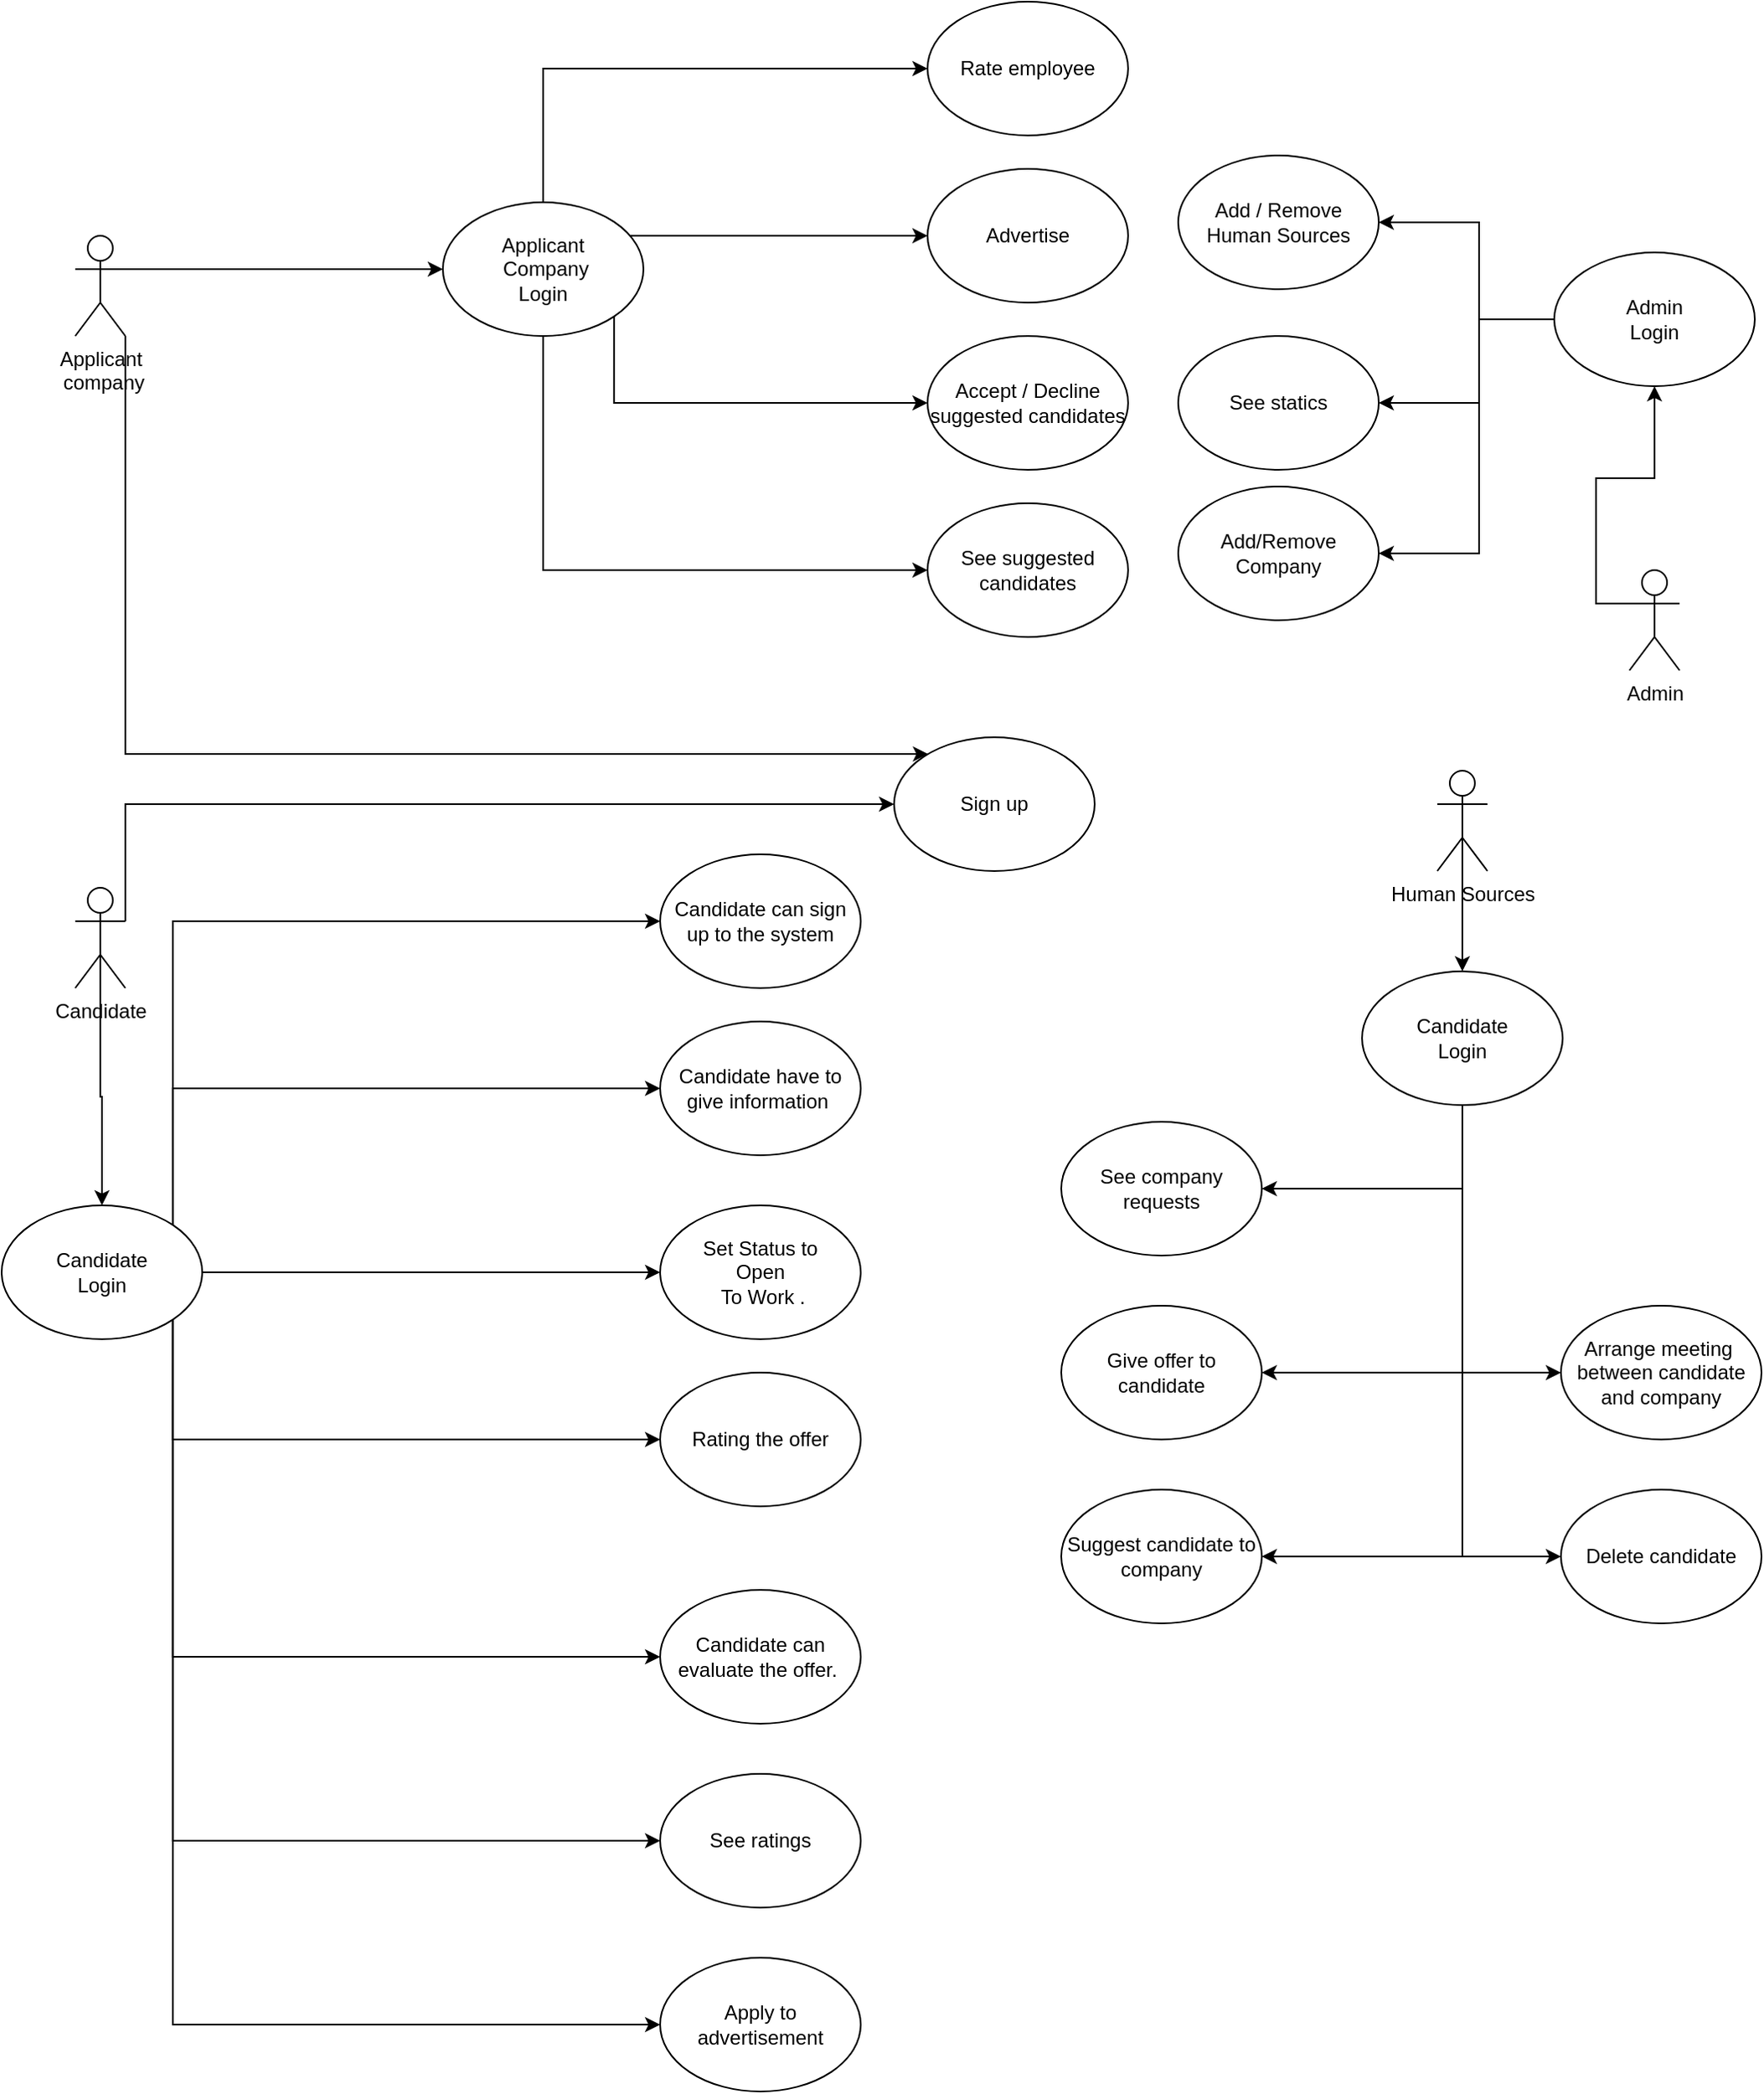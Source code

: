<mxfile version="14.6.10" type="github"><diagram id="C5RBs43oDa-KdzZeNtuy" name="Page-1"><mxGraphModel dx="2001" dy="645" grid="1" gridSize="10" guides="1" tooltips="1" connect="1" arrows="1" fold="1" page="1" pageScale="1" pageWidth="827" pageHeight="1169" math="0" shadow="0"><root><mxCell id="WIyWlLk6GJQsqaUBKTNV-0"/><mxCell id="WIyWlLk6GJQsqaUBKTNV-1" parent="WIyWlLk6GJQsqaUBKTNV-0"/><mxCell id="mPmEqUZSQ_KVpWYIf6Rs-14" style="edgeStyle=orthogonalEdgeStyle;rounded=0;orthogonalLoop=1;jettySize=auto;html=1;exitX=0;exitY=0.333;exitDx=0;exitDy=0;exitPerimeter=0;entryX=0.5;entryY=1;entryDx=0;entryDy=0;" parent="WIyWlLk6GJQsqaUBKTNV-1" source="p8sUAyVJWzeTO4ztUlNU-0" target="mPmEqUZSQ_KVpWYIf6Rs-9" edge="1"><mxGeometry relative="1" as="geometry"/></mxCell><mxCell id="p8sUAyVJWzeTO4ztUlNU-0" value="Admin" style="shape=umlActor;verticalLabelPosition=bottom;verticalAlign=top;html=1;outlineConnect=0;" parent="WIyWlLk6GJQsqaUBKTNV-1" vertex="1"><mxGeometry x="740" y="400" width="30" height="60" as="geometry"/></mxCell><mxCell id="mPmEqUZSQ_KVpWYIf6Rs-44" style="edgeStyle=orthogonalEdgeStyle;rounded=0;orthogonalLoop=1;jettySize=auto;html=1;exitX=1;exitY=0.333;exitDx=0;exitDy=0;exitPerimeter=0;entryX=0;entryY=0.5;entryDx=0;entryDy=0;" parent="WIyWlLk6GJQsqaUBKTNV-1" source="p8sUAyVJWzeTO4ztUlNU-2" target="p8sUAyVJWzeTO4ztUlNU-23" edge="1"><mxGeometry relative="1" as="geometry"><Array as="points"><mxPoint x="-160" y="540"/></Array></mxGeometry></mxCell><mxCell id="mPmEqUZSQ_KVpWYIf6Rs-57" style="edgeStyle=orthogonalEdgeStyle;rounded=0;orthogonalLoop=1;jettySize=auto;html=1;exitX=0.5;exitY=0.5;exitDx=0;exitDy=0;exitPerimeter=0;entryX=0.5;entryY=0;entryDx=0;entryDy=0;" parent="WIyWlLk6GJQsqaUBKTNV-1" source="p8sUAyVJWzeTO4ztUlNU-2" target="mPmEqUZSQ_KVpWYIf6Rs-20" edge="1"><mxGeometry relative="1" as="geometry"/></mxCell><mxCell id="p8sUAyVJWzeTO4ztUlNU-2" value="Candidate" style="shape=umlActor;verticalLabelPosition=bottom;verticalAlign=top;html=1;outlineConnect=0;" parent="WIyWlLk6GJQsqaUBKTNV-1" vertex="1"><mxGeometry x="-190" y="590" width="30" height="60" as="geometry"/></mxCell><mxCell id="mPmEqUZSQ_KVpWYIf6Rs-18" style="edgeStyle=orthogonalEdgeStyle;rounded=0;orthogonalLoop=1;jettySize=auto;html=1;exitX=1;exitY=1;exitDx=0;exitDy=0;exitPerimeter=0;" parent="WIyWlLk6GJQsqaUBKTNV-1" source="p8sUAyVJWzeTO4ztUlNU-3" target="p8sUAyVJWzeTO4ztUlNU-23" edge="1"><mxGeometry relative="1" as="geometry"><Array as="points"><mxPoint x="-160" y="510"/></Array></mxGeometry></mxCell><mxCell id="mPmEqUZSQ_KVpWYIf6Rs-46" style="edgeStyle=orthogonalEdgeStyle;rounded=0;orthogonalLoop=1;jettySize=auto;html=1;exitX=1;exitY=0.333;exitDx=0;exitDy=0;exitPerimeter=0;entryX=0;entryY=0.5;entryDx=0;entryDy=0;" parent="WIyWlLk6GJQsqaUBKTNV-1" source="p8sUAyVJWzeTO4ztUlNU-3" target="mPmEqUZSQ_KVpWYIf6Rs-1" edge="1"><mxGeometry relative="1" as="geometry"><Array as="points"><mxPoint x="-90" y="220"/></Array></mxGeometry></mxCell><mxCell id="p8sUAyVJWzeTO4ztUlNU-3" value="Applicant&lt;br&gt;&amp;nbsp;company" style="shape=umlActor;verticalLabelPosition=bottom;verticalAlign=top;html=1;outlineConnect=0;" parent="WIyWlLk6GJQsqaUBKTNV-1" vertex="1"><mxGeometry x="-190" y="200" width="30" height="60" as="geometry"/></mxCell><mxCell id="p8sUAyVJWzeTO4ztUlNU-20" value="See statics" style="ellipse;whiteSpace=wrap;html=1;" parent="WIyWlLk6GJQsqaUBKTNV-1" vertex="1"><mxGeometry x="470" y="260" width="120" height="80" as="geometry"/></mxCell><mxCell id="p8sUAyVJWzeTO4ztUlNU-23" value="Sign up" style="ellipse;whiteSpace=wrap;html=1;" parent="WIyWlLk6GJQsqaUBKTNV-1" vertex="1"><mxGeometry x="300" y="500" width="120" height="80" as="geometry"/></mxCell><mxCell id="p8sUAyVJWzeTO4ztUlNU-27" value="Candidate can sign up to the system" style="ellipse;whiteSpace=wrap;html=1;" parent="WIyWlLk6GJQsqaUBKTNV-1" vertex="1"><mxGeometry x="160" y="570" width="120" height="80" as="geometry"/></mxCell><mxCell id="p8sUAyVJWzeTO4ztUlNU-28" value="Candidate can evaluate the offer.&amp;nbsp;" style="ellipse;whiteSpace=wrap;html=1;" parent="WIyWlLk6GJQsqaUBKTNV-1" vertex="1"><mxGeometry x="160" y="1010" width="120" height="80" as="geometry"/></mxCell><mxCell id="p8sUAyVJWzeTO4ztUlNU-29" value="Candidate have to give information&amp;nbsp;" style="ellipse;whiteSpace=wrap;html=1;" parent="WIyWlLk6GJQsqaUBKTNV-1" vertex="1"><mxGeometry x="160" y="670" width="120" height="80" as="geometry"/></mxCell><mxCell id="p8sUAyVJWzeTO4ztUlNU-30" value="See ratings" style="ellipse;whiteSpace=wrap;html=1;" parent="WIyWlLk6GJQsqaUBKTNV-1" vertex="1"><mxGeometry x="160" y="1120" width="120" height="80" as="geometry"/></mxCell><mxCell id="p8sUAyVJWzeTO4ztUlNU-31" value="Apply to advertisement" style="ellipse;whiteSpace=wrap;html=1;" parent="WIyWlLk6GJQsqaUBKTNV-1" vertex="1"><mxGeometry x="160" y="1230" width="120" height="80" as="geometry"/></mxCell><mxCell id="p8sUAyVJWzeTO4ztUlNU-32" value="Set Status to &lt;br&gt;Open&lt;br&gt;&amp;nbsp;To Work ." style="ellipse;whiteSpace=wrap;html=1;" parent="WIyWlLk6GJQsqaUBKTNV-1" vertex="1"><mxGeometry x="160" y="780" width="120" height="80" as="geometry"/></mxCell><mxCell id="p8sUAyVJWzeTO4ztUlNU-33" value="Rating the offer" style="ellipse;whiteSpace=wrap;html=1;" parent="WIyWlLk6GJQsqaUBKTNV-1" vertex="1"><mxGeometry x="160" y="880" width="120" height="80" as="geometry"/></mxCell><mxCell id="p8sUAyVJWzeTO4ztUlNU-41" value="See company requests" style="ellipse;whiteSpace=wrap;html=1;" parent="WIyWlLk6GJQsqaUBKTNV-1" vertex="1"><mxGeometry x="400" y="730" width="120" height="80" as="geometry"/></mxCell><mxCell id="p8sUAyVJWzeTO4ztUlNU-42" value="Give offer to candidate" style="ellipse;whiteSpace=wrap;html=1;" parent="WIyWlLk6GJQsqaUBKTNV-1" vertex="1"><mxGeometry x="400" y="840" width="120" height="80" as="geometry"/></mxCell><mxCell id="p8sUAyVJWzeTO4ztUlNU-43" value="Suggest candidate to company" style="ellipse;whiteSpace=wrap;html=1;" parent="WIyWlLk6GJQsqaUBKTNV-1" vertex="1"><mxGeometry x="400" y="950" width="120" height="80" as="geometry"/></mxCell><mxCell id="p8sUAyVJWzeTO4ztUlNU-44" value="Delete candidate" style="ellipse;whiteSpace=wrap;html=1;" parent="WIyWlLk6GJQsqaUBKTNV-1" vertex="1"><mxGeometry x="699" y="950" width="120" height="80" as="geometry"/></mxCell><mxCell id="p8sUAyVJWzeTO4ztUlNU-45" value="Arrange meeting&amp;nbsp; between candidate and company" style="ellipse;whiteSpace=wrap;html=1;" parent="WIyWlLk6GJQsqaUBKTNV-1" vertex="1"><mxGeometry x="699" y="840" width="120" height="80" as="geometry"/></mxCell><mxCell id="mPmEqUZSQ_KVpWYIf6Rs-70" style="edgeStyle=orthogonalEdgeStyle;rounded=0;orthogonalLoop=1;jettySize=auto;html=1;exitX=0.5;exitY=0.5;exitDx=0;exitDy=0;exitPerimeter=0;entryX=0.5;entryY=0;entryDx=0;entryDy=0;" parent="WIyWlLk6GJQsqaUBKTNV-1" source="p8sUAyVJWzeTO4ztUlNU-4" target="mPmEqUZSQ_KVpWYIf6Rs-37" edge="1"><mxGeometry relative="1" as="geometry"/></mxCell><mxCell id="p8sUAyVJWzeTO4ztUlNU-4" value="Human Sources" style="shape=umlActor;verticalLabelPosition=bottom;verticalAlign=top;html=1;outlineConnect=0;" parent="WIyWlLk6GJQsqaUBKTNV-1" vertex="1"><mxGeometry x="625" y="520" width="30" height="60" as="geometry"/></mxCell><mxCell id="p8sUAyVJWzeTO4ztUlNU-55" value="See suggested candidates" style="ellipse;whiteSpace=wrap;html=1;" parent="WIyWlLk6GJQsqaUBKTNV-1" vertex="1"><mxGeometry x="320" y="360" width="120" height="80" as="geometry"/></mxCell><mxCell id="p8sUAyVJWzeTO4ztUlNU-56" value="Accept / Decline suggested candidates" style="ellipse;whiteSpace=wrap;html=1;" parent="WIyWlLk6GJQsqaUBKTNV-1" vertex="1"><mxGeometry x="320" y="260" width="120" height="80" as="geometry"/></mxCell><mxCell id="p8sUAyVJWzeTO4ztUlNU-57" value="Advertise" style="ellipse;whiteSpace=wrap;html=1;" parent="WIyWlLk6GJQsqaUBKTNV-1" vertex="1"><mxGeometry x="320" y="160" width="120" height="80" as="geometry"/></mxCell><mxCell id="p8sUAyVJWzeTO4ztUlNU-58" value="Rate employee" style="ellipse;whiteSpace=wrap;html=1;" parent="WIyWlLk6GJQsqaUBKTNV-1" vertex="1"><mxGeometry x="320" y="60" width="120" height="80" as="geometry"/></mxCell><mxCell id="p8sUAyVJWzeTO4ztUlNU-63" value="&lt;span&gt;Add / Remove &lt;br&gt;Human Sources&lt;/span&gt;" style="ellipse;whiteSpace=wrap;html=1;" parent="WIyWlLk6GJQsqaUBKTNV-1" vertex="1"><mxGeometry x="470" y="152" width="120" height="80" as="geometry"/></mxCell><mxCell id="mPmEqUZSQ_KVpWYIf6Rs-4" style="edgeStyle=orthogonalEdgeStyle;rounded=0;orthogonalLoop=1;jettySize=auto;html=1;exitX=0.5;exitY=0;exitDx=0;exitDy=0;entryX=0;entryY=0.5;entryDx=0;entryDy=0;" parent="WIyWlLk6GJQsqaUBKTNV-1" source="mPmEqUZSQ_KVpWYIf6Rs-1" target="p8sUAyVJWzeTO4ztUlNU-58" edge="1"><mxGeometry relative="1" as="geometry"/></mxCell><mxCell id="mPmEqUZSQ_KVpWYIf6Rs-5" style="edgeStyle=orthogonalEdgeStyle;rounded=0;orthogonalLoop=1;jettySize=auto;html=1;exitX=1;exitY=0;exitDx=0;exitDy=0;" parent="WIyWlLk6GJQsqaUBKTNV-1" source="mPmEqUZSQ_KVpWYIf6Rs-1" target="p8sUAyVJWzeTO4ztUlNU-57" edge="1"><mxGeometry relative="1" as="geometry"><Array as="points"><mxPoint x="132" y="200"/></Array></mxGeometry></mxCell><mxCell id="mPmEqUZSQ_KVpWYIf6Rs-47" style="edgeStyle=orthogonalEdgeStyle;rounded=0;orthogonalLoop=1;jettySize=auto;html=1;exitX=0.5;exitY=1;exitDx=0;exitDy=0;entryX=0;entryY=0.5;entryDx=0;entryDy=0;" parent="WIyWlLk6GJQsqaUBKTNV-1" source="mPmEqUZSQ_KVpWYIf6Rs-1" target="p8sUAyVJWzeTO4ztUlNU-55" edge="1"><mxGeometry relative="1" as="geometry"/></mxCell><mxCell id="mPmEqUZSQ_KVpWYIf6Rs-48" style="edgeStyle=orthogonalEdgeStyle;rounded=0;orthogonalLoop=1;jettySize=auto;html=1;exitX=1;exitY=1;exitDx=0;exitDy=0;entryX=0;entryY=0.5;entryDx=0;entryDy=0;" parent="WIyWlLk6GJQsqaUBKTNV-1" source="mPmEqUZSQ_KVpWYIf6Rs-1" target="p8sUAyVJWzeTO4ztUlNU-56" edge="1"><mxGeometry relative="1" as="geometry"><Array as="points"><mxPoint x="132" y="300"/></Array></mxGeometry></mxCell><mxCell id="mPmEqUZSQ_KVpWYIf6Rs-1" value="&lt;span&gt;Applicant&lt;/span&gt;&lt;br&gt;&lt;span&gt;&amp;nbsp;Company&lt;br&gt;&lt;/span&gt;Login" style="ellipse;whiteSpace=wrap;html=1;" parent="WIyWlLk6GJQsqaUBKTNV-1" vertex="1"><mxGeometry x="30" y="180" width="120" height="80" as="geometry"/></mxCell><mxCell id="mPmEqUZSQ_KVpWYIf6Rs-12" style="edgeStyle=orthogonalEdgeStyle;rounded=0;orthogonalLoop=1;jettySize=auto;html=1;exitX=0;exitY=0.5;exitDx=0;exitDy=0;" parent="WIyWlLk6GJQsqaUBKTNV-1" source="mPmEqUZSQ_KVpWYIf6Rs-9" target="p8sUAyVJWzeTO4ztUlNU-20" edge="1"><mxGeometry relative="1" as="geometry"><Array as="points"><mxPoint x="650" y="250"/><mxPoint x="650" y="300"/></Array></mxGeometry></mxCell><mxCell id="mPmEqUZSQ_KVpWYIf6Rs-51" style="edgeStyle=orthogonalEdgeStyle;rounded=0;orthogonalLoop=1;jettySize=auto;html=1;exitX=0;exitY=0.5;exitDx=0;exitDy=0;entryX=1;entryY=0.5;entryDx=0;entryDy=0;" parent="WIyWlLk6GJQsqaUBKTNV-1" source="mPmEqUZSQ_KVpWYIf6Rs-9" target="p8sUAyVJWzeTO4ztUlNU-63" edge="1"><mxGeometry relative="1" as="geometry"><Array as="points"><mxPoint x="650" y="250"/><mxPoint x="650" y="192"/></Array></mxGeometry></mxCell><mxCell id="mPmEqUZSQ_KVpWYIf6Rs-9" value="&lt;span&gt;Admin&lt;br&gt;&lt;/span&gt;Login" style="ellipse;whiteSpace=wrap;html=1;" parent="WIyWlLk6GJQsqaUBKTNV-1" vertex="1"><mxGeometry x="695" y="210" width="120" height="80" as="geometry"/></mxCell><mxCell id="mPmEqUZSQ_KVpWYIf6Rs-10" style="edgeStyle=none;rounded=0;orthogonalLoop=1;jettySize=auto;html=1;exitX=1;exitY=1;exitDx=0;exitDy=0;" parent="WIyWlLk6GJQsqaUBKTNV-1" source="mPmEqUZSQ_KVpWYIf6Rs-9" target="mPmEqUZSQ_KVpWYIf6Rs-9" edge="1"><mxGeometry relative="1" as="geometry"/></mxCell><mxCell id="mPmEqUZSQ_KVpWYIf6Rs-58" style="edgeStyle=orthogonalEdgeStyle;rounded=0;orthogonalLoop=1;jettySize=auto;html=1;exitX=1;exitY=0;exitDx=0;exitDy=0;entryX=0;entryY=0.5;entryDx=0;entryDy=0;" parent="WIyWlLk6GJQsqaUBKTNV-1" source="mPmEqUZSQ_KVpWYIf6Rs-20" target="p8sUAyVJWzeTO4ztUlNU-27" edge="1"><mxGeometry relative="1" as="geometry"><Array as="points"><mxPoint x="-132" y="610"/></Array></mxGeometry></mxCell><mxCell id="mPmEqUZSQ_KVpWYIf6Rs-59" style="edgeStyle=orthogonalEdgeStyle;rounded=0;orthogonalLoop=1;jettySize=auto;html=1;exitX=1;exitY=0;exitDx=0;exitDy=0;entryX=0;entryY=0.5;entryDx=0;entryDy=0;" parent="WIyWlLk6GJQsqaUBKTNV-1" source="mPmEqUZSQ_KVpWYIf6Rs-20" target="p8sUAyVJWzeTO4ztUlNU-29" edge="1"><mxGeometry relative="1" as="geometry"><Array as="points"><mxPoint x="-132" y="710"/></Array></mxGeometry></mxCell><mxCell id="mPmEqUZSQ_KVpWYIf6Rs-60" style="edgeStyle=orthogonalEdgeStyle;rounded=0;orthogonalLoop=1;jettySize=auto;html=1;exitX=1;exitY=0.5;exitDx=0;exitDy=0;entryX=0;entryY=0.5;entryDx=0;entryDy=0;" parent="WIyWlLk6GJQsqaUBKTNV-1" source="mPmEqUZSQ_KVpWYIf6Rs-20" target="p8sUAyVJWzeTO4ztUlNU-32" edge="1"><mxGeometry relative="1" as="geometry"/></mxCell><mxCell id="mPmEqUZSQ_KVpWYIf6Rs-61" style="edgeStyle=orthogonalEdgeStyle;rounded=0;orthogonalLoop=1;jettySize=auto;html=1;exitX=1;exitY=1;exitDx=0;exitDy=0;" parent="WIyWlLk6GJQsqaUBKTNV-1" source="mPmEqUZSQ_KVpWYIf6Rs-20" target="p8sUAyVJWzeTO4ztUlNU-33" edge="1"><mxGeometry relative="1" as="geometry"><Array as="points"><mxPoint x="-132" y="920"/></Array></mxGeometry></mxCell><mxCell id="mPmEqUZSQ_KVpWYIf6Rs-62" style="edgeStyle=orthogonalEdgeStyle;rounded=0;orthogonalLoop=1;jettySize=auto;html=1;exitX=1;exitY=1;exitDx=0;exitDy=0;entryX=0;entryY=0.5;entryDx=0;entryDy=0;" parent="WIyWlLk6GJQsqaUBKTNV-1" source="mPmEqUZSQ_KVpWYIf6Rs-20" target="p8sUAyVJWzeTO4ztUlNU-28" edge="1"><mxGeometry relative="1" as="geometry"><Array as="points"><mxPoint x="-132" y="1050"/></Array></mxGeometry></mxCell><mxCell id="mPmEqUZSQ_KVpWYIf6Rs-63" style="edgeStyle=orthogonalEdgeStyle;rounded=0;orthogonalLoop=1;jettySize=auto;html=1;exitX=1;exitY=1;exitDx=0;exitDy=0;entryX=0;entryY=0.5;entryDx=0;entryDy=0;" parent="WIyWlLk6GJQsqaUBKTNV-1" source="mPmEqUZSQ_KVpWYIf6Rs-20" target="p8sUAyVJWzeTO4ztUlNU-31" edge="1"><mxGeometry relative="1" as="geometry"><Array as="points"><mxPoint x="-132" y="1270"/></Array></mxGeometry></mxCell><mxCell id="mPmEqUZSQ_KVpWYIf6Rs-64" style="edgeStyle=orthogonalEdgeStyle;rounded=0;orthogonalLoop=1;jettySize=auto;html=1;exitX=1;exitY=1;exitDx=0;exitDy=0;entryX=0;entryY=0.5;entryDx=0;entryDy=0;" parent="WIyWlLk6GJQsqaUBKTNV-1" source="mPmEqUZSQ_KVpWYIf6Rs-20" target="p8sUAyVJWzeTO4ztUlNU-30" edge="1"><mxGeometry relative="1" as="geometry"><Array as="points"><mxPoint x="-132" y="1160"/></Array></mxGeometry></mxCell><mxCell id="mPmEqUZSQ_KVpWYIf6Rs-20" value="&lt;span&gt;Candidate&lt;br&gt;&lt;/span&gt;Login" style="ellipse;whiteSpace=wrap;html=1;" parent="WIyWlLk6GJQsqaUBKTNV-1" vertex="1"><mxGeometry x="-234" y="780" width="120" height="80" as="geometry"/></mxCell><mxCell id="mPmEqUZSQ_KVpWYIf6Rs-65" style="edgeStyle=orthogonalEdgeStyle;rounded=0;orthogonalLoop=1;jettySize=auto;html=1;" parent="WIyWlLk6GJQsqaUBKTNV-1" target="p8sUAyVJWzeTO4ztUlNU-41" edge="1"><mxGeometry relative="1" as="geometry"><mxPoint x="640" y="720" as="sourcePoint"/><Array as="points"><mxPoint x="640" y="770"/></Array></mxGeometry></mxCell><mxCell id="mPmEqUZSQ_KVpWYIf6Rs-66" style="edgeStyle=orthogonalEdgeStyle;rounded=0;orthogonalLoop=1;jettySize=auto;html=1;exitX=0.5;exitY=1;exitDx=0;exitDy=0;entryX=1;entryY=0.5;entryDx=0;entryDy=0;" parent="WIyWlLk6GJQsqaUBKTNV-1" source="mPmEqUZSQ_KVpWYIf6Rs-37" target="p8sUAyVJWzeTO4ztUlNU-42" edge="1"><mxGeometry relative="1" as="geometry"/></mxCell><mxCell id="mPmEqUZSQ_KVpWYIf6Rs-67" style="edgeStyle=orthogonalEdgeStyle;rounded=0;orthogonalLoop=1;jettySize=auto;html=1;exitX=0.5;exitY=1;exitDx=0;exitDy=0;entryX=0;entryY=0.5;entryDx=0;entryDy=0;" parent="WIyWlLk6GJQsqaUBKTNV-1" source="mPmEqUZSQ_KVpWYIf6Rs-37" target="p8sUAyVJWzeTO4ztUlNU-45" edge="1"><mxGeometry relative="1" as="geometry"/></mxCell><mxCell id="mPmEqUZSQ_KVpWYIf6Rs-68" style="edgeStyle=orthogonalEdgeStyle;rounded=0;orthogonalLoop=1;jettySize=auto;html=1;entryX=1;entryY=0.5;entryDx=0;entryDy=0;" parent="WIyWlLk6GJQsqaUBKTNV-1" source="mPmEqUZSQ_KVpWYIf6Rs-37" target="p8sUAyVJWzeTO4ztUlNU-43" edge="1"><mxGeometry relative="1" as="geometry"><Array as="points"><mxPoint x="640" y="990"/></Array></mxGeometry></mxCell><mxCell id="mPmEqUZSQ_KVpWYIf6Rs-69" style="edgeStyle=orthogonalEdgeStyle;rounded=0;orthogonalLoop=1;jettySize=auto;html=1;exitX=0.5;exitY=1;exitDx=0;exitDy=0;entryX=0;entryY=0.5;entryDx=0;entryDy=0;" parent="WIyWlLk6GJQsqaUBKTNV-1" source="mPmEqUZSQ_KVpWYIf6Rs-37" target="p8sUAyVJWzeTO4ztUlNU-44" edge="1"><mxGeometry relative="1" as="geometry"/></mxCell><mxCell id="mPmEqUZSQ_KVpWYIf6Rs-37" value="&lt;span&gt;Candidate&lt;br&gt;&lt;/span&gt;Login" style="ellipse;whiteSpace=wrap;html=1;" parent="WIyWlLk6GJQsqaUBKTNV-1" vertex="1"><mxGeometry x="580" y="640" width="120" height="80" as="geometry"/></mxCell><mxCell id="EB4snlxwQlQXJWChMCjz-1" style="edgeStyle=orthogonalEdgeStyle;rounded=0;orthogonalLoop=1;jettySize=auto;html=1;" edge="1" parent="WIyWlLk6GJQsqaUBKTNV-1"><mxGeometry relative="1" as="geometry"><mxPoint x="690" y="250" as="sourcePoint"/><mxPoint x="590" y="390" as="targetPoint"/><Array as="points"><mxPoint x="690" y="250"/><mxPoint x="650" y="250"/><mxPoint x="650" y="390"/></Array></mxGeometry></mxCell><mxCell id="EB4snlxwQlQXJWChMCjz-2" value="Add/Remove Company" style="ellipse;whiteSpace=wrap;html=1;" vertex="1" parent="WIyWlLk6GJQsqaUBKTNV-1"><mxGeometry x="470" y="350" width="120" height="80" as="geometry"/></mxCell></root></mxGraphModel></diagram></mxfile>